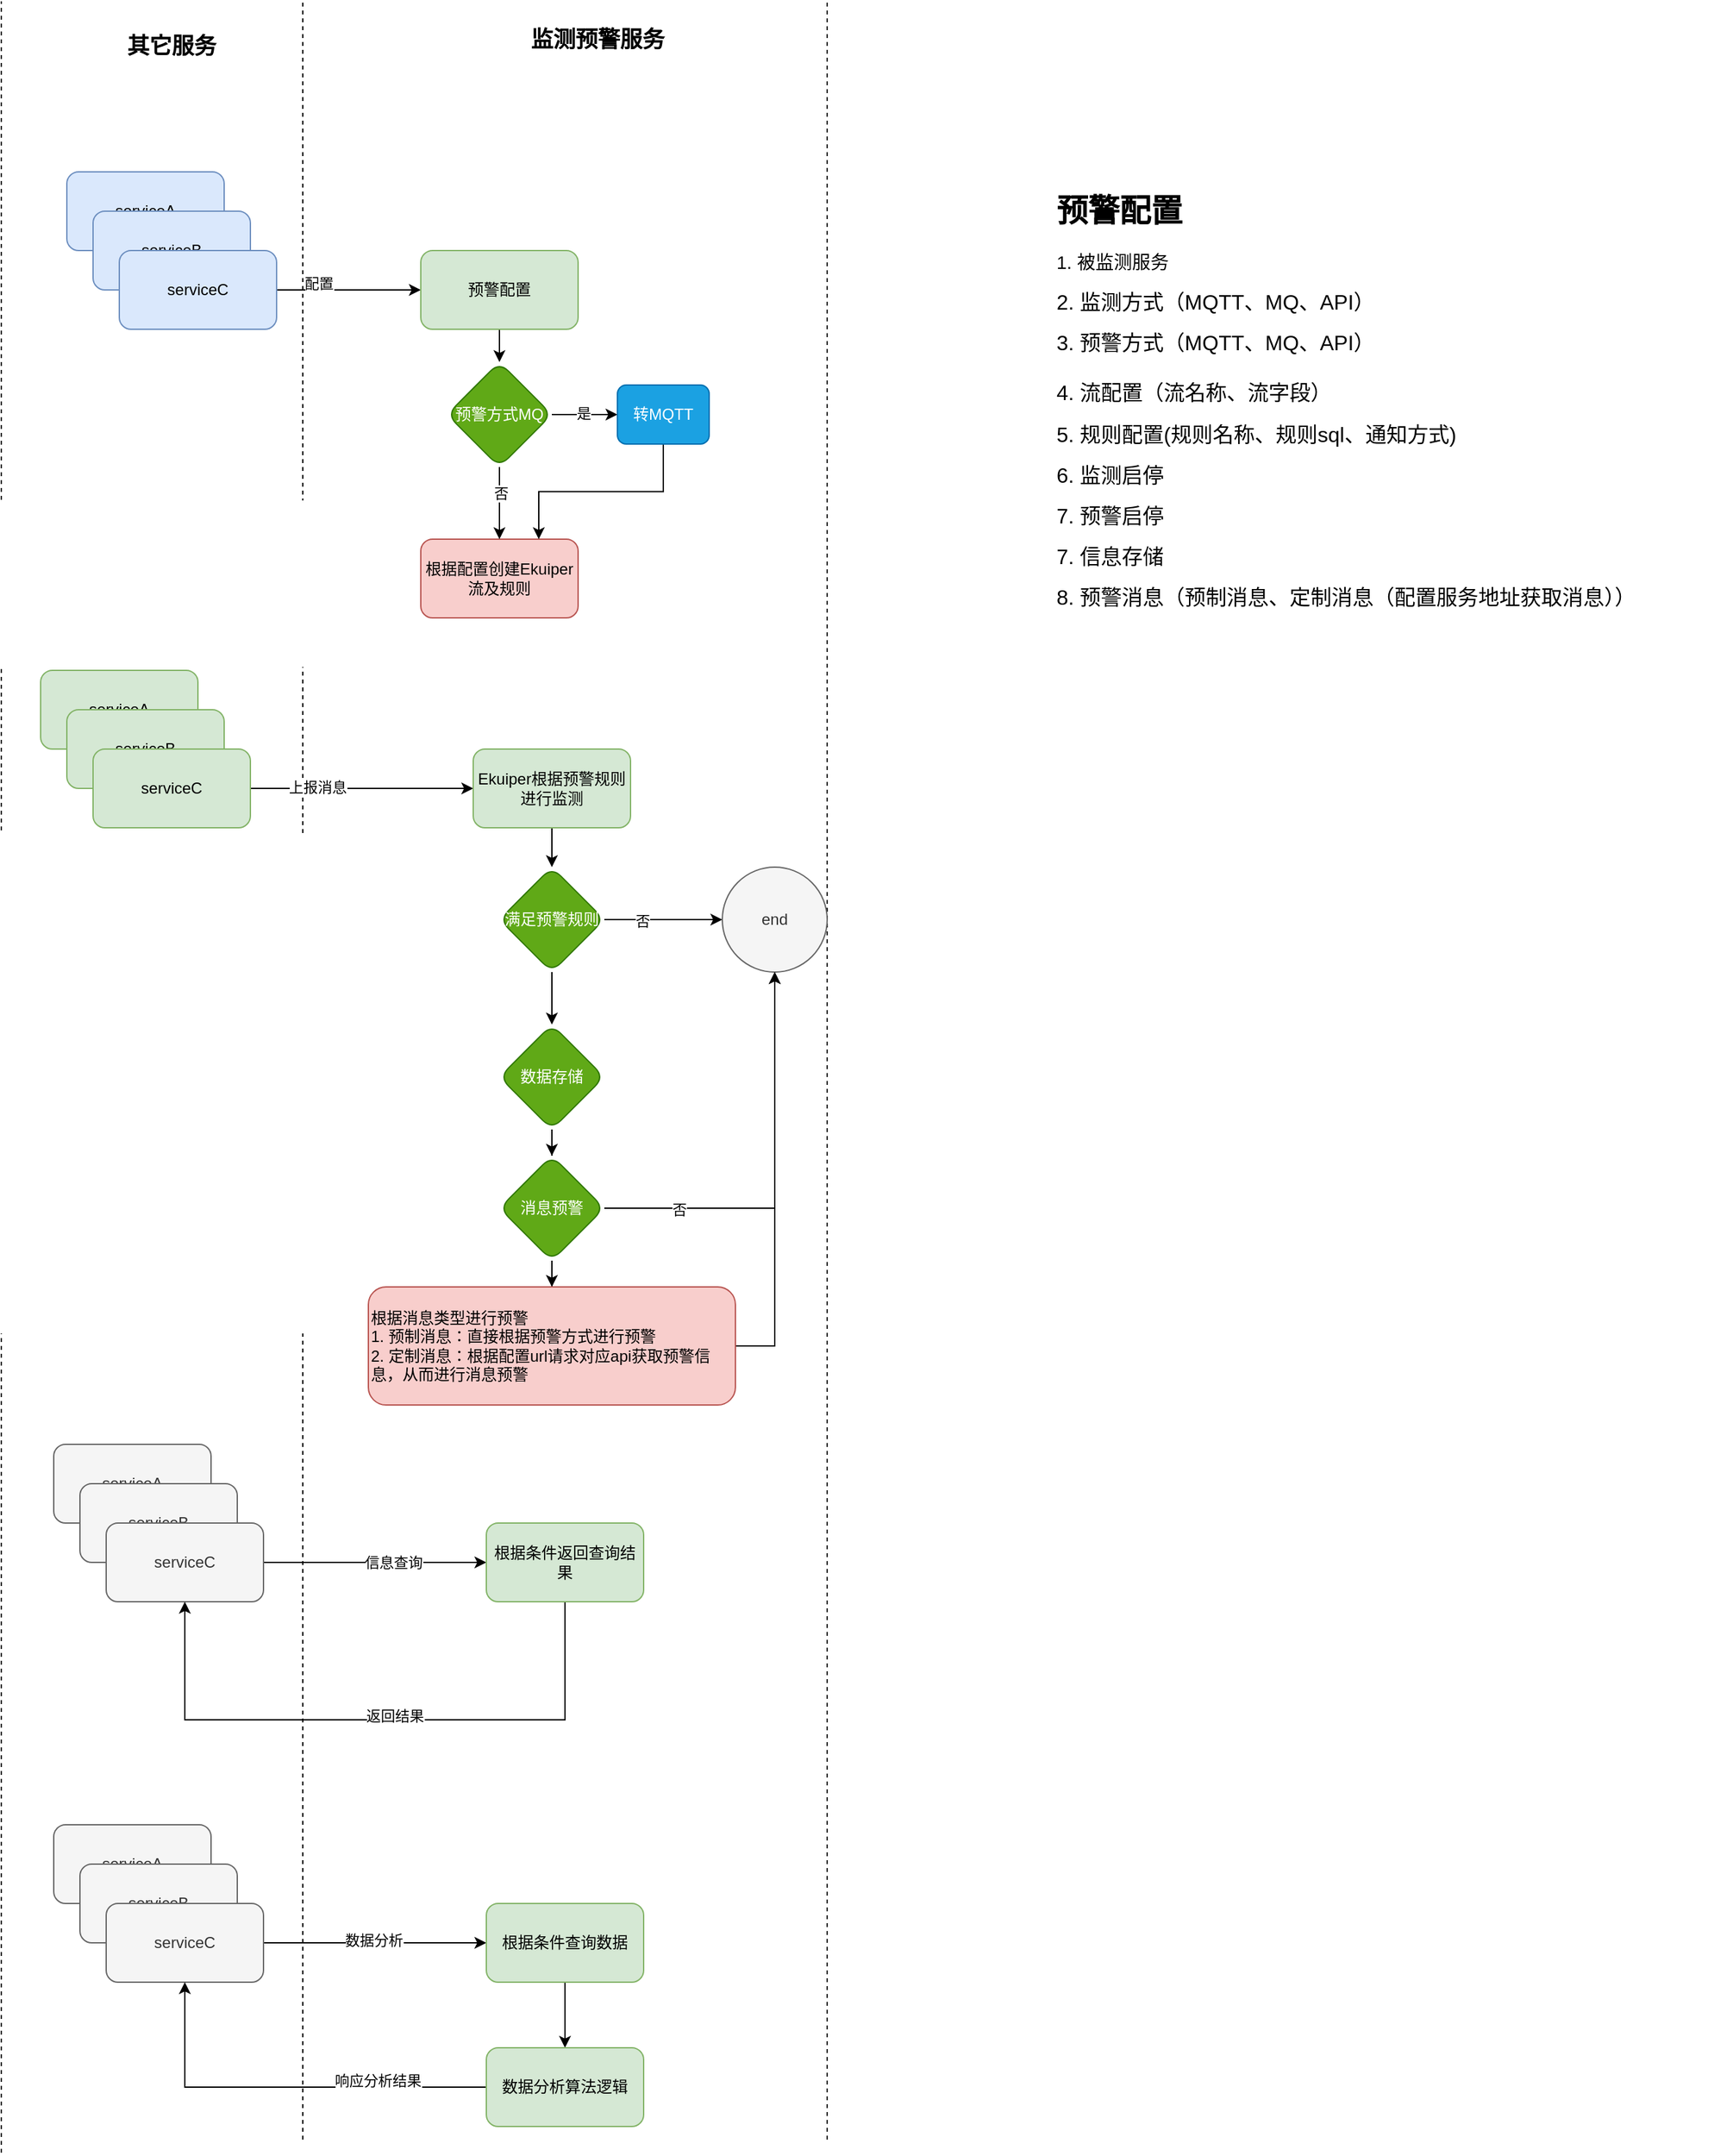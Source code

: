 <mxfile version="21.6.8" type="github">
  <diagram name="Page-1" id="74e2e168-ea6b-b213-b513-2b3c1d86103e">
    <mxGraphModel dx="1468" dy="877" grid="1" gridSize="10" guides="1" tooltips="1" connect="1" arrows="1" fold="1" page="1" pageScale="1" pageWidth="1100" pageHeight="850" background="none" math="0" shadow="0">
      <root>
        <mxCell id="0" />
        <mxCell id="1" parent="0" />
        <mxCell id="p6QsBPsYKz_h2fwkekkV-1" value="serviceA" style="rounded=1;whiteSpace=wrap;html=1;fillColor=#dae8fc;strokeColor=#6c8ebf;" vertex="1" parent="1">
          <mxGeometry x="180" y="200" width="120" height="60" as="geometry" />
        </mxCell>
        <mxCell id="p6QsBPsYKz_h2fwkekkV-2" value="serviceB" style="rounded=1;whiteSpace=wrap;html=1;fillColor=#dae8fc;strokeColor=#6c8ebf;" vertex="1" parent="1">
          <mxGeometry x="200" y="230" width="120" height="60" as="geometry" />
        </mxCell>
        <mxCell id="p6QsBPsYKz_h2fwkekkV-10" style="edgeStyle=orthogonalEdgeStyle;rounded=0;orthogonalLoop=1;jettySize=auto;html=1;" edge="1" parent="1" source="p6QsBPsYKz_h2fwkekkV-3">
          <mxGeometry relative="1" as="geometry">
            <mxPoint x="450" y="290" as="targetPoint" />
          </mxGeometry>
        </mxCell>
        <mxCell id="p6QsBPsYKz_h2fwkekkV-47" value="配置" style="edgeLabel;html=1;align=center;verticalAlign=middle;resizable=0;points=[];" vertex="1" connectable="0" parent="p6QsBPsYKz_h2fwkekkV-10">
          <mxGeometry x="-0.427" y="5" relative="1" as="geometry">
            <mxPoint as="offset" />
          </mxGeometry>
        </mxCell>
        <mxCell id="p6QsBPsYKz_h2fwkekkV-3" value="serviceC" style="rounded=1;whiteSpace=wrap;html=1;fillColor=#dae8fc;strokeColor=#6c8ebf;" vertex="1" parent="1">
          <mxGeometry x="220" y="260" width="120" height="60" as="geometry" />
        </mxCell>
        <mxCell id="p6QsBPsYKz_h2fwkekkV-4" value="" style="endArrow=none;dashed=1;html=1;rounded=0;" edge="1" parent="1">
          <mxGeometry width="50" height="50" relative="1" as="geometry">
            <mxPoint x="130" y="1710" as="sourcePoint" />
            <mxPoint x="130" y="70" as="targetPoint" />
          </mxGeometry>
        </mxCell>
        <mxCell id="p6QsBPsYKz_h2fwkekkV-5" value="" style="endArrow=none;dashed=1;html=1;rounded=0;" edge="1" parent="1">
          <mxGeometry width="50" height="50" relative="1" as="geometry">
            <mxPoint x="360" y="1700" as="sourcePoint" />
            <mxPoint x="360" y="70" as="targetPoint" />
          </mxGeometry>
        </mxCell>
        <mxCell id="p6QsBPsYKz_h2fwkekkV-8" value="其它服务" style="text;html=1;strokeColor=none;fillColor=none;align=center;verticalAlign=middle;whiteSpace=wrap;rounded=0;fontStyle=1;fontSize=17;" vertex="1" parent="1">
          <mxGeometry x="210" y="90" width="100" height="30" as="geometry" />
        </mxCell>
        <mxCell id="p6QsBPsYKz_h2fwkekkV-9" value="监测预警服务" style="text;html=1;strokeColor=none;fillColor=none;align=center;verticalAlign=middle;whiteSpace=wrap;rounded=0;fontStyle=1;fontSize=17;" vertex="1" parent="1">
          <mxGeometry x="510" y="80" width="150" height="40" as="geometry" />
        </mxCell>
        <mxCell id="p6QsBPsYKz_h2fwkekkV-23" value="" style="edgeStyle=orthogonalEdgeStyle;rounded=0;orthogonalLoop=1;jettySize=auto;html=1;" edge="1" parent="1" source="p6QsBPsYKz_h2fwkekkV-11" target="p6QsBPsYKz_h2fwkekkV-22">
          <mxGeometry relative="1" as="geometry" />
        </mxCell>
        <mxCell id="p6QsBPsYKz_h2fwkekkV-11" value="预警配置" style="rounded=1;whiteSpace=wrap;html=1;fillColor=#d5e8d4;strokeColor=#82b366;" vertex="1" parent="1">
          <mxGeometry x="450" y="260" width="120" height="60" as="geometry" />
        </mxCell>
        <mxCell id="p6QsBPsYKz_h2fwkekkV-12" value="根据配置创建Ekuiper流及规则" style="rounded=1;whiteSpace=wrap;html=1;fillColor=#f8cecc;strokeColor=#b85450;" vertex="1" parent="1">
          <mxGeometry x="450" y="480" width="120" height="60" as="geometry" />
        </mxCell>
        <mxCell id="p6QsBPsYKz_h2fwkekkV-14" value="" style="endArrow=none;dashed=1;html=1;rounded=0;" edge="1" parent="1">
          <mxGeometry width="50" height="50" relative="1" as="geometry">
            <mxPoint x="760" y="1700" as="sourcePoint" />
            <mxPoint x="760" y="70" as="targetPoint" />
          </mxGeometry>
        </mxCell>
        <mxCell id="p6QsBPsYKz_h2fwkekkV-15" style="edgeStyle=orthogonalEdgeStyle;rounded=0;orthogonalLoop=1;jettySize=auto;html=1;exitX=0.5;exitY=1;exitDx=0;exitDy=0;" edge="1" parent="1" source="p6QsBPsYKz_h2fwkekkV-12" target="p6QsBPsYKz_h2fwkekkV-12">
          <mxGeometry relative="1" as="geometry" />
        </mxCell>
        <mxCell id="p6QsBPsYKz_h2fwkekkV-19" value="&lt;h1&gt;预警配置&lt;/h1&gt;&lt;p&gt;&lt;font style=&quot;font-size: 14px;&quot;&gt;1&lt;font style=&quot;&quot;&gt;.&amp;nbsp;被监测服务&lt;/font&gt;&lt;/font&gt;&lt;/p&gt;&lt;p&gt;&lt;font size=&quot;3&quot;&gt;2.&amp;nbsp;监测方式（MQTT、MQ、API）&lt;/font&gt;&lt;/p&gt;&lt;p&gt;&lt;font size=&quot;3&quot;&gt;3.&amp;nbsp;预警方式（MQTT、MQ、API）&lt;br&gt;&lt;span style=&quot;background-color: initial;&quot;&gt;&lt;br&gt;4.&amp;nbsp;流配置（流名称、流字段）&lt;/span&gt;&lt;/font&gt;&lt;/p&gt;&lt;p&gt;&lt;span style=&quot;background-color: initial;&quot;&gt;&lt;font size=&quot;3&quot;&gt;5.&amp;nbsp;规则配置(规则名称、规则sql、通知方式)&lt;br&gt;&lt;/font&gt;&lt;/span&gt;&lt;/p&gt;&lt;p&gt;&lt;span style=&quot;background-color: initial;&quot;&gt;&lt;font size=&quot;3&quot;&gt;6.&amp;nbsp;监测启停&lt;/font&gt;&lt;/span&gt;&lt;/p&gt;&lt;p&gt;&lt;span style=&quot;background-color: initial;&quot;&gt;&lt;font size=&quot;3&quot;&gt;7.&amp;nbsp;预警启停&lt;/font&gt;&lt;/span&gt;&lt;/p&gt;&lt;p&gt;&lt;span style=&quot;background-color: initial;&quot;&gt;&lt;font size=&quot;3&quot;&gt;7.&amp;nbsp;信息存储&lt;/font&gt;&lt;/span&gt;&lt;/p&gt;&lt;p&gt;&lt;span style=&quot;background-color: initial;&quot;&gt;&lt;font size=&quot;3&quot;&gt;8.&amp;nbsp;预警消息（预制消息、定制消息（配置服务地址获取消息））&lt;/font&gt;&lt;/span&gt;&lt;/p&gt;" style="text;html=1;strokeColor=none;fillColor=none;spacing=5;spacingTop=-20;whiteSpace=wrap;overflow=hidden;rounded=0;" vertex="1" parent="1">
          <mxGeometry x="930" y="210" width="520" height="330" as="geometry" />
        </mxCell>
        <mxCell id="p6QsBPsYKz_h2fwkekkV-25" value="" style="edgeStyle=orthogonalEdgeStyle;rounded=0;orthogonalLoop=1;jettySize=auto;html=1;" edge="1" parent="1" source="p6QsBPsYKz_h2fwkekkV-22" target="p6QsBPsYKz_h2fwkekkV-24">
          <mxGeometry relative="1" as="geometry" />
        </mxCell>
        <mxCell id="p6QsBPsYKz_h2fwkekkV-26" value="是" style="edgeLabel;html=1;align=center;verticalAlign=middle;resizable=0;points=[];" vertex="1" connectable="0" parent="p6QsBPsYKz_h2fwkekkV-25">
          <mxGeometry y="1" relative="1" as="geometry">
            <mxPoint x="-1" as="offset" />
          </mxGeometry>
        </mxCell>
        <mxCell id="p6QsBPsYKz_h2fwkekkV-27" value="" style="edgeStyle=orthogonalEdgeStyle;rounded=0;orthogonalLoop=1;jettySize=auto;html=1;" edge="1" parent="1" source="p6QsBPsYKz_h2fwkekkV-22" target="p6QsBPsYKz_h2fwkekkV-12">
          <mxGeometry relative="1" as="geometry" />
        </mxCell>
        <mxCell id="p6QsBPsYKz_h2fwkekkV-28" value="否" style="edgeLabel;html=1;align=center;verticalAlign=middle;resizable=0;points=[];" vertex="1" connectable="0" parent="p6QsBPsYKz_h2fwkekkV-27">
          <mxGeometry x="-0.271" y="1" relative="1" as="geometry">
            <mxPoint as="offset" />
          </mxGeometry>
        </mxCell>
        <mxCell id="p6QsBPsYKz_h2fwkekkV-22" value="预警方式MQ" style="rhombus;whiteSpace=wrap;html=1;rounded=1;fillColor=#60a917;fontColor=#ffffff;strokeColor=#2D7600;" vertex="1" parent="1">
          <mxGeometry x="470" y="345" width="80" height="80" as="geometry" />
        </mxCell>
        <mxCell id="p6QsBPsYKz_h2fwkekkV-30" style="edgeStyle=orthogonalEdgeStyle;rounded=0;orthogonalLoop=1;jettySize=auto;html=1;exitX=0.5;exitY=1;exitDx=0;exitDy=0;entryX=0.75;entryY=0;entryDx=0;entryDy=0;" edge="1" parent="1" source="p6QsBPsYKz_h2fwkekkV-24" target="p6QsBPsYKz_h2fwkekkV-12">
          <mxGeometry relative="1" as="geometry" />
        </mxCell>
        <mxCell id="p6QsBPsYKz_h2fwkekkV-24" value="转MQTT" style="whiteSpace=wrap;html=1;rounded=1;fillColor=#1ba1e2;fontColor=#ffffff;strokeColor=#006EAF;" vertex="1" parent="1">
          <mxGeometry x="600" y="362.5" width="70" height="45" as="geometry" />
        </mxCell>
        <mxCell id="p6QsBPsYKz_h2fwkekkV-31" value="serviceA" style="rounded=1;whiteSpace=wrap;html=1;fillColor=#d5e8d4;strokeColor=#82b366;" vertex="1" parent="1">
          <mxGeometry x="160" y="580" width="120" height="60" as="geometry" />
        </mxCell>
        <mxCell id="p6QsBPsYKz_h2fwkekkV-32" value="serviceB" style="rounded=1;whiteSpace=wrap;html=1;fillColor=#d5e8d4;strokeColor=#82b366;" vertex="1" parent="1">
          <mxGeometry x="180" y="610" width="120" height="60" as="geometry" />
        </mxCell>
        <mxCell id="p6QsBPsYKz_h2fwkekkV-35" value="" style="edgeStyle=orthogonalEdgeStyle;rounded=0;orthogonalLoop=1;jettySize=auto;html=1;" edge="1" parent="1" source="p6QsBPsYKz_h2fwkekkV-33" target="p6QsBPsYKz_h2fwkekkV-34">
          <mxGeometry relative="1" as="geometry" />
        </mxCell>
        <mxCell id="p6QsBPsYKz_h2fwkekkV-36" value="上报消息" style="edgeLabel;html=1;align=center;verticalAlign=middle;resizable=0;points=[];" vertex="1" connectable="0" parent="p6QsBPsYKz_h2fwkekkV-35">
          <mxGeometry x="-0.417" y="1" relative="1" as="geometry">
            <mxPoint x="1" as="offset" />
          </mxGeometry>
        </mxCell>
        <mxCell id="p6QsBPsYKz_h2fwkekkV-33" value="serviceC" style="rounded=1;whiteSpace=wrap;html=1;fillColor=#d5e8d4;strokeColor=#82b366;" vertex="1" parent="1">
          <mxGeometry x="200" y="640" width="120" height="60" as="geometry" />
        </mxCell>
        <mxCell id="p6QsBPsYKz_h2fwkekkV-40" value="" style="edgeStyle=orthogonalEdgeStyle;rounded=0;orthogonalLoop=1;jettySize=auto;html=1;" edge="1" parent="1" source="p6QsBPsYKz_h2fwkekkV-34" target="p6QsBPsYKz_h2fwkekkV-39">
          <mxGeometry relative="1" as="geometry" />
        </mxCell>
        <mxCell id="p6QsBPsYKz_h2fwkekkV-34" value="Ekuiper根据预警规则进行监测" style="whiteSpace=wrap;html=1;rounded=1;fillColor=#d5e8d4;strokeColor=#82b366;" vertex="1" parent="1">
          <mxGeometry x="490" y="640" width="120" height="60" as="geometry" />
        </mxCell>
        <mxCell id="p6QsBPsYKz_h2fwkekkV-42" value="" style="edgeStyle=orthogonalEdgeStyle;rounded=0;orthogonalLoop=1;jettySize=auto;html=1;" edge="1" parent="1" source="p6QsBPsYKz_h2fwkekkV-39" target="p6QsBPsYKz_h2fwkekkV-41">
          <mxGeometry relative="1" as="geometry" />
        </mxCell>
        <mxCell id="p6QsBPsYKz_h2fwkekkV-43" value="否" style="edgeLabel;html=1;align=center;verticalAlign=middle;resizable=0;points=[];" vertex="1" connectable="0" parent="p6QsBPsYKz_h2fwkekkV-42">
          <mxGeometry x="-0.367" y="-1" relative="1" as="geometry">
            <mxPoint as="offset" />
          </mxGeometry>
        </mxCell>
        <mxCell id="p6QsBPsYKz_h2fwkekkV-109" value="" style="edgeStyle=orthogonalEdgeStyle;rounded=0;orthogonalLoop=1;jettySize=auto;html=1;" edge="1" parent="1" source="p6QsBPsYKz_h2fwkekkV-39" target="p6QsBPsYKz_h2fwkekkV-108">
          <mxGeometry relative="1" as="geometry" />
        </mxCell>
        <mxCell id="p6QsBPsYKz_h2fwkekkV-39" value="满足预警规则" style="rhombus;whiteSpace=wrap;html=1;rounded=1;fillColor=#60a917;fontColor=#ffffff;strokeColor=#2D7600;" vertex="1" parent="1">
          <mxGeometry x="510" y="730" width="80" height="80" as="geometry" />
        </mxCell>
        <mxCell id="p6QsBPsYKz_h2fwkekkV-41" value="end" style="ellipse;whiteSpace=wrap;html=1;rounded=1;fillColor=#f5f5f5;fontColor=#333333;strokeColor=#666666;" vertex="1" parent="1">
          <mxGeometry x="680" y="730" width="80" height="80" as="geometry" />
        </mxCell>
        <mxCell id="p6QsBPsYKz_h2fwkekkV-62" value="serviceA" style="rounded=1;whiteSpace=wrap;html=1;fillColor=#f5f5f5;fontColor=#333333;strokeColor=#666666;" vertex="1" parent="1">
          <mxGeometry x="170" y="1170" width="120" height="60" as="geometry" />
        </mxCell>
        <mxCell id="p6QsBPsYKz_h2fwkekkV-63" value="serviceB" style="rounded=1;whiteSpace=wrap;html=1;fillColor=#f5f5f5;fontColor=#333333;strokeColor=#666666;" vertex="1" parent="1">
          <mxGeometry x="190" y="1200" width="120" height="60" as="geometry" />
        </mxCell>
        <mxCell id="p6QsBPsYKz_h2fwkekkV-77" style="edgeStyle=orthogonalEdgeStyle;rounded=0;orthogonalLoop=1;jettySize=auto;html=1;entryX=0;entryY=0.5;entryDx=0;entryDy=0;" edge="1" parent="1" source="p6QsBPsYKz_h2fwkekkV-66" target="p6QsBPsYKz_h2fwkekkV-68">
          <mxGeometry relative="1" as="geometry" />
        </mxCell>
        <mxCell id="p6QsBPsYKz_h2fwkekkV-78" value="信息查询" style="edgeLabel;html=1;align=center;verticalAlign=middle;resizable=0;points=[];" vertex="1" connectable="0" parent="p6QsBPsYKz_h2fwkekkV-77">
          <mxGeometry x="0.157" relative="1" as="geometry">
            <mxPoint as="offset" />
          </mxGeometry>
        </mxCell>
        <mxCell id="p6QsBPsYKz_h2fwkekkV-66" value="serviceC" style="rounded=1;whiteSpace=wrap;html=1;fillColor=#f5f5f5;fontColor=#333333;strokeColor=#666666;" vertex="1" parent="1">
          <mxGeometry x="210" y="1230" width="120" height="60" as="geometry" />
        </mxCell>
        <mxCell id="p6QsBPsYKz_h2fwkekkV-79" style="edgeStyle=orthogonalEdgeStyle;rounded=0;orthogonalLoop=1;jettySize=auto;html=1;entryX=0.5;entryY=1;entryDx=0;entryDy=0;" edge="1" parent="1" source="p6QsBPsYKz_h2fwkekkV-68" target="p6QsBPsYKz_h2fwkekkV-66">
          <mxGeometry relative="1" as="geometry">
            <Array as="points">
              <mxPoint x="560" y="1380" />
              <mxPoint x="270" y="1380" />
            </Array>
          </mxGeometry>
        </mxCell>
        <mxCell id="p6QsBPsYKz_h2fwkekkV-80" value="返回结果" style="edgeLabel;html=1;align=center;verticalAlign=middle;resizable=0;points=[];" vertex="1" connectable="0" parent="p6QsBPsYKz_h2fwkekkV-79">
          <mxGeometry x="-0.149" y="-3" relative="1" as="geometry">
            <mxPoint x="-20" as="offset" />
          </mxGeometry>
        </mxCell>
        <mxCell id="p6QsBPsYKz_h2fwkekkV-68" value="根据条件返回查询结果" style="whiteSpace=wrap;html=1;rounded=1;fillColor=#d5e8d4;strokeColor=#82b366;" vertex="1" parent="1">
          <mxGeometry x="500" y="1230" width="120" height="60" as="geometry" />
        </mxCell>
        <mxCell id="p6QsBPsYKz_h2fwkekkV-89" value="serviceA" style="rounded=1;whiteSpace=wrap;html=1;fillColor=#f5f5f5;fontColor=#333333;strokeColor=#666666;" vertex="1" parent="1">
          <mxGeometry x="170" y="1460" width="120" height="60" as="geometry" />
        </mxCell>
        <mxCell id="p6QsBPsYKz_h2fwkekkV-90" value="serviceB" style="rounded=1;whiteSpace=wrap;html=1;fillColor=#f5f5f5;fontColor=#333333;strokeColor=#666666;" vertex="1" parent="1">
          <mxGeometry x="190" y="1490" width="120" height="60" as="geometry" />
        </mxCell>
        <mxCell id="p6QsBPsYKz_h2fwkekkV-97" style="edgeStyle=orthogonalEdgeStyle;rounded=0;orthogonalLoop=1;jettySize=auto;html=1;entryX=0;entryY=0.5;entryDx=0;entryDy=0;" edge="1" parent="1" source="p6QsBPsYKz_h2fwkekkV-93" target="p6QsBPsYKz_h2fwkekkV-96">
          <mxGeometry relative="1" as="geometry" />
        </mxCell>
        <mxCell id="p6QsBPsYKz_h2fwkekkV-98" value="数据分析" style="edgeLabel;html=1;align=center;verticalAlign=middle;resizable=0;points=[];" vertex="1" connectable="0" parent="p6QsBPsYKz_h2fwkekkV-97">
          <mxGeometry x="-0.02" y="2" relative="1" as="geometry">
            <mxPoint as="offset" />
          </mxGeometry>
        </mxCell>
        <mxCell id="p6QsBPsYKz_h2fwkekkV-93" value="serviceC" style="rounded=1;whiteSpace=wrap;html=1;fillColor=#f5f5f5;fontColor=#333333;strokeColor=#666666;" vertex="1" parent="1">
          <mxGeometry x="210" y="1520" width="120" height="60" as="geometry" />
        </mxCell>
        <mxCell id="p6QsBPsYKz_h2fwkekkV-104" value="" style="edgeStyle=orthogonalEdgeStyle;rounded=0;orthogonalLoop=1;jettySize=auto;html=1;" edge="1" parent="1" source="p6QsBPsYKz_h2fwkekkV-96" target="p6QsBPsYKz_h2fwkekkV-101">
          <mxGeometry relative="1" as="geometry" />
        </mxCell>
        <mxCell id="p6QsBPsYKz_h2fwkekkV-96" value="根据条件查询数据" style="whiteSpace=wrap;html=1;rounded=1;fillColor=#d5e8d4;strokeColor=#82b366;" vertex="1" parent="1">
          <mxGeometry x="500" y="1520" width="120" height="60" as="geometry" />
        </mxCell>
        <mxCell id="p6QsBPsYKz_h2fwkekkV-106" style="edgeStyle=orthogonalEdgeStyle;rounded=0;orthogonalLoop=1;jettySize=auto;html=1;entryX=0.5;entryY=1;entryDx=0;entryDy=0;" edge="1" parent="1" source="p6QsBPsYKz_h2fwkekkV-101" target="p6QsBPsYKz_h2fwkekkV-93">
          <mxGeometry relative="1" as="geometry" />
        </mxCell>
        <mxCell id="p6QsBPsYKz_h2fwkekkV-107" value="响应分析结果" style="edgeLabel;html=1;align=center;verticalAlign=middle;resizable=0;points=[];" vertex="1" connectable="0" parent="p6QsBPsYKz_h2fwkekkV-106">
          <mxGeometry x="-0.462" y="-5" relative="1" as="geometry">
            <mxPoint as="offset" />
          </mxGeometry>
        </mxCell>
        <mxCell id="p6QsBPsYKz_h2fwkekkV-101" value="数据分析算法逻辑" style="whiteSpace=wrap;html=1;rounded=1;fillColor=#d5e8d4;strokeColor=#82b366;" vertex="1" parent="1">
          <mxGeometry x="500" y="1630" width="120" height="60" as="geometry" />
        </mxCell>
        <mxCell id="p6QsBPsYKz_h2fwkekkV-111" value="" style="edgeStyle=orthogonalEdgeStyle;rounded=0;orthogonalLoop=1;jettySize=auto;html=1;" edge="1" parent="1" source="p6QsBPsYKz_h2fwkekkV-108" target="p6QsBPsYKz_h2fwkekkV-110">
          <mxGeometry relative="1" as="geometry" />
        </mxCell>
        <mxCell id="p6QsBPsYKz_h2fwkekkV-108" value="数据存储" style="rhombus;whiteSpace=wrap;html=1;fillColor=#60a917;strokeColor=#2D7600;fontColor=#ffffff;rounded=1;" vertex="1" parent="1">
          <mxGeometry x="510" y="850" width="80" height="80" as="geometry" />
        </mxCell>
        <mxCell id="p6QsBPsYKz_h2fwkekkV-112" style="edgeStyle=orthogonalEdgeStyle;rounded=0;orthogonalLoop=1;jettySize=auto;html=1;entryX=0.5;entryY=1;entryDx=0;entryDy=0;" edge="1" parent="1" source="p6QsBPsYKz_h2fwkekkV-110" target="p6QsBPsYKz_h2fwkekkV-41">
          <mxGeometry relative="1" as="geometry" />
        </mxCell>
        <mxCell id="p6QsBPsYKz_h2fwkekkV-113" value="否" style="edgeLabel;html=1;align=center;verticalAlign=middle;resizable=0;points=[];" vertex="1" connectable="0" parent="p6QsBPsYKz_h2fwkekkV-112">
          <mxGeometry x="-0.638" y="-1" relative="1" as="geometry">
            <mxPoint x="1" as="offset" />
          </mxGeometry>
        </mxCell>
        <mxCell id="p6QsBPsYKz_h2fwkekkV-115" value="" style="edgeStyle=orthogonalEdgeStyle;rounded=0;orthogonalLoop=1;jettySize=auto;html=1;" edge="1" parent="1" source="p6QsBPsYKz_h2fwkekkV-110" target="p6QsBPsYKz_h2fwkekkV-114">
          <mxGeometry relative="1" as="geometry" />
        </mxCell>
        <mxCell id="p6QsBPsYKz_h2fwkekkV-110" value="消息预警" style="rhombus;whiteSpace=wrap;html=1;fillColor=#60a917;strokeColor=#2D7600;fontColor=#ffffff;rounded=1;" vertex="1" parent="1">
          <mxGeometry x="510" y="950" width="80" height="80" as="geometry" />
        </mxCell>
        <mxCell id="p6QsBPsYKz_h2fwkekkV-116" style="edgeStyle=orthogonalEdgeStyle;rounded=0;orthogonalLoop=1;jettySize=auto;html=1;exitX=1;exitY=0.5;exitDx=0;exitDy=0;entryX=0.5;entryY=1;entryDx=0;entryDy=0;" edge="1" parent="1" source="p6QsBPsYKz_h2fwkekkV-114" target="p6QsBPsYKz_h2fwkekkV-41">
          <mxGeometry relative="1" as="geometry" />
        </mxCell>
        <mxCell id="p6QsBPsYKz_h2fwkekkV-114" value="根据消息类型进行预警&lt;br&gt;1.&amp;nbsp;预制消息：直接根据预警方式进行预警&lt;br&gt;&lt;div style=&quot;&quot;&gt;&lt;span style=&quot;background-color: initial;&quot;&gt;2.&amp;nbsp;定制消息：根据配置url请求对应api获取预警信息，从而进行消息预警&lt;/span&gt;&lt;/div&gt;" style="whiteSpace=wrap;html=1;fillColor=#f8cecc;strokeColor=#b85450;rounded=1;align=left;" vertex="1" parent="1">
          <mxGeometry x="410" y="1050" width="280" height="90" as="geometry" />
        </mxCell>
      </root>
    </mxGraphModel>
  </diagram>
</mxfile>
